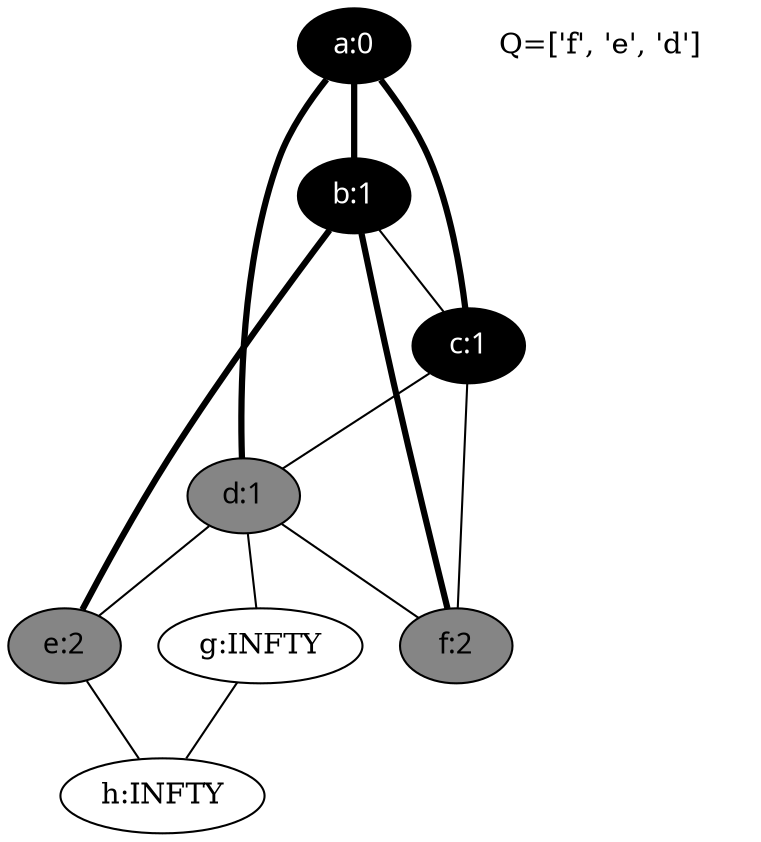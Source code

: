 Graph {
a [ label="a:0" fontcolor=white style=filled fontname="time-bold" fillcolor=black ];
b [ label="b:1" fontcolor=white style=filled fontname="time-bold" fillcolor=black ];
c [ label="c:1" fontcolor=white style=filled fontname="time-bold" fillcolor=black ];
d [ label="d:1" style=filled fontname="time-bold" fillcolor=gray52 ];
e [ label="e:2" style=filled fontname="time-bold" fillcolor=gray52 ];
f [ label="f:2" style=filled fontname="time-bold" fillcolor=gray52 ];
g [ label="g:INFTY" ];
h [ label="h:INFTY" ];
a--d[label="", penwidth=3];
a--b[label="", penwidth=3];
a--c[label="", penwidth=3];
b--e[label="", penwidth=3];
b--f[label="", penwidth=3];
b--c[label="", penwidth=1];
c--d[label="", penwidth=1];
c--f[label="", penwidth=1];
d--e[label="", penwidth=1];
d--f[label="", penwidth=1];
d--g[label="", penwidth=1];
e--h[label="", penwidth=1];
g--h[label="", penwidth=1];
legend[label="Q=['f', 'e', 'd']", color=white];
}